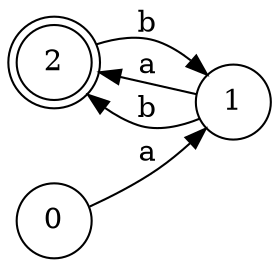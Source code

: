 digraph finite_state_machine {
	rankdir=LR;
	size="8,5";
	node [shape = doublecircle]; 2;
	node [shape = circle];
	0 -> 1 [ label = "a" ];
	1 -> 2 [ label = "a" ];
	1 -> 2 [ label = "b" ];
	2 -> 1 [ label = "b" ];
}